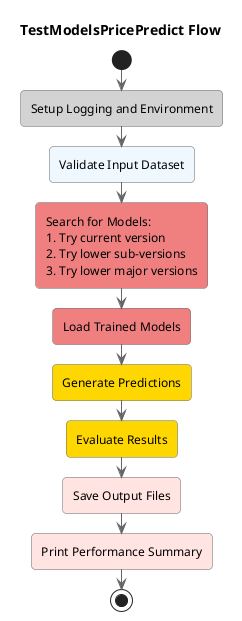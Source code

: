 @startuml "TestModelsPricePredict Flow"

!theme toy
Skinparam sequenceArrowThickness 1
skinparam ParticipantPadding 7
skinparam BoxPadding 10
skinparam actorStyle awesome
skinparam LegendBorderThickness 1
skinparam backgroundColor transparent

skinparam roundCorner 8
skinparam ArrowColor #666666
skinparam ActivityBackgroundColor white
skinparam ActivityBorderColor #666666

title "TestModelsPricePredict Flow"

start

#lightgrey:Setup Logging and Environment;

#aliceblue:Validate Input Dataset;

#lightcoral:Search for Models:
1. Try current version
2. Try lower sub-versions
3. Try lower major versions;

#lightcoral:Load Trained Models;

#gold:Generate Predictions;

#gold:Evaluate Results;

#mistyrose:Save Output Files;

#mistyrose:Print Performance Summary;

stop

@enduml